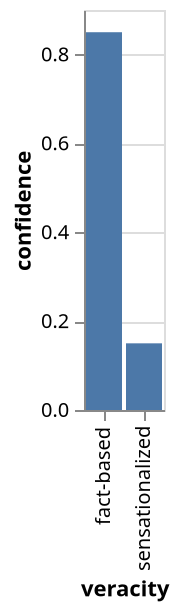 {
  "$schema": "https://vega.github.io/schema/vega-lite/v3.json",
  "description": "Model output on article text.",
  "data": {
    "values": [
      {
        "veracity": "fact-based",
        "confidence": 0.85
      },
      {
        "veracity": "sensationalized",
        "confidence": 0.15
      }
    ]
  },
  "mark": "bar",
  "encoding": {
    "x": {
      "field": "veracity",
      "type": "ordinal"
    },
    "y": {
      "field": "confidence",
      "type": "quantitative"
    }
  }
}